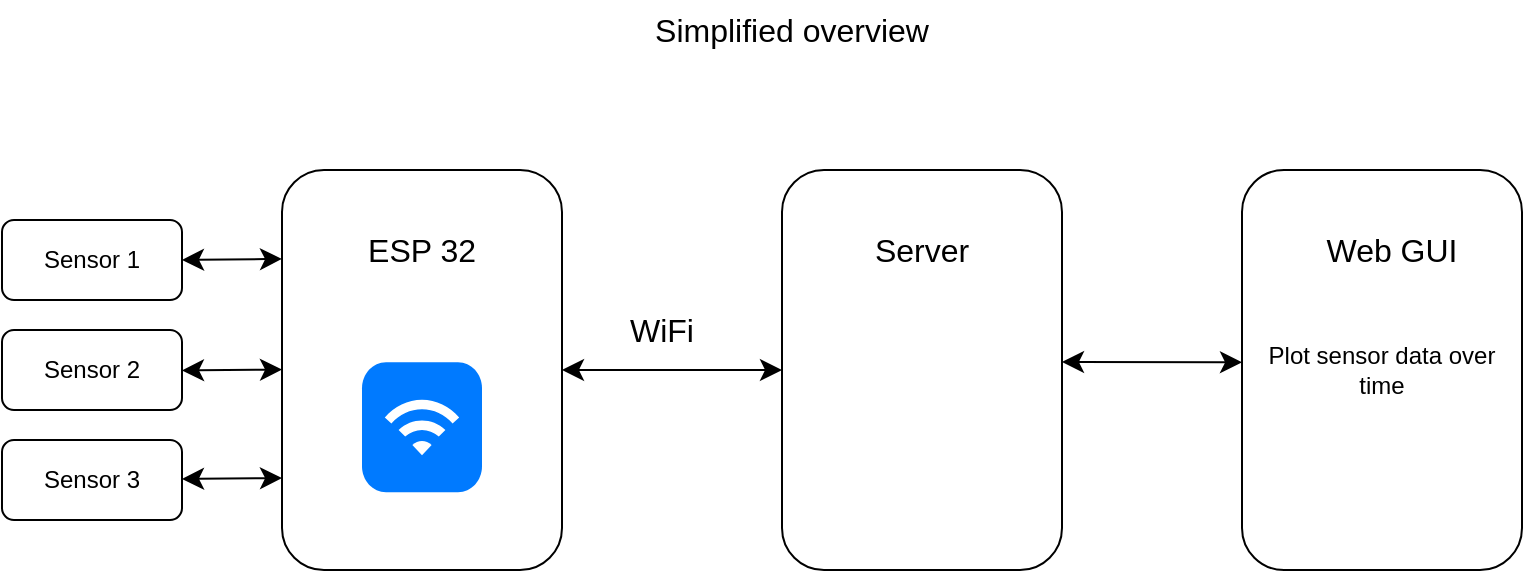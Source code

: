 <mxfile version="28.2.8">
  <diagram name="Page-1" id="c6eMDMYs05y3aS0nyrXy">
    <mxGraphModel dx="878" dy="1078" grid="1" gridSize="10" guides="1" tooltips="1" connect="1" arrows="1" fold="1" page="1" pageScale="1" pageWidth="850" pageHeight="1100" math="0" shadow="0">
      <root>
        <mxCell id="0" />
        <mxCell id="1" parent="0" />
        <mxCell id="zu5dfNaCLDgpixeDggmE-1" value="" style="rounded=1;whiteSpace=wrap;html=1;" parent="1" vertex="1">
          <mxGeometry x="170" y="105" width="140" height="200" as="geometry" />
        </mxCell>
        <mxCell id="zu5dfNaCLDgpixeDggmE-2" value="ESP 32" style="text;strokeColor=none;fillColor=none;html=1;align=center;verticalAlign=middle;whiteSpace=wrap;rounded=0;fontSize=16;" parent="1" vertex="1">
          <mxGeometry x="210" y="130" width="60" height="30" as="geometry" />
        </mxCell>
        <mxCell id="zu5dfNaCLDgpixeDggmE-3" value="Sensor 1" style="rounded=1;whiteSpace=wrap;html=1;" parent="1" vertex="1">
          <mxGeometry x="30" y="130" width="90" height="40" as="geometry" />
        </mxCell>
        <mxCell id="zu5dfNaCLDgpixeDggmE-4" value="Sensor 2" style="rounded=1;whiteSpace=wrap;html=1;" parent="1" vertex="1">
          <mxGeometry x="30" y="185" width="90" height="40" as="geometry" />
        </mxCell>
        <mxCell id="zu5dfNaCLDgpixeDggmE-5" value="Sensor 3" style="rounded=1;whiteSpace=wrap;html=1;" parent="1" vertex="1">
          <mxGeometry x="30" y="240" width="90" height="40" as="geometry" />
        </mxCell>
        <mxCell id="zu5dfNaCLDgpixeDggmE-11" value="" style="endArrow=classic;startArrow=classic;html=1;rounded=0;fontSize=12;startSize=8;endSize=8;curved=1;" parent="1" edge="1">
          <mxGeometry width="50" height="50" relative="1" as="geometry">
            <mxPoint x="120" y="259.47" as="sourcePoint" />
            <mxPoint x="170" y="259" as="targetPoint" />
          </mxGeometry>
        </mxCell>
        <mxCell id="zu5dfNaCLDgpixeDggmE-12" value="" style="endArrow=classic;startArrow=classic;html=1;rounded=0;fontSize=12;startSize=8;endSize=8;curved=1;" parent="1" edge="1">
          <mxGeometry width="50" height="50" relative="1" as="geometry">
            <mxPoint x="120" y="205.21" as="sourcePoint" />
            <mxPoint x="170" y="204.74" as="targetPoint" />
          </mxGeometry>
        </mxCell>
        <mxCell id="zu5dfNaCLDgpixeDggmE-13" value="" style="endArrow=classic;startArrow=classic;html=1;rounded=0;fontSize=12;startSize=8;endSize=8;curved=1;" parent="1" edge="1">
          <mxGeometry width="50" height="50" relative="1" as="geometry">
            <mxPoint x="120" y="149.94" as="sourcePoint" />
            <mxPoint x="170" y="149.47" as="targetPoint" />
          </mxGeometry>
        </mxCell>
        <mxCell id="zu5dfNaCLDgpixeDggmE-14" value="" style="html=1;strokeWidth=1;shadow=0;dashed=0;shape=mxgraph.ios7.misc.wifi;fillColor=#007AFF;strokeColor=none;buttonText=;strokeColor2=#222222;fontColor=#222222;fontSize=8;verticalLabelPosition=bottom;verticalAlign=top;align=center;sketch=0;" parent="1" vertex="1">
          <mxGeometry x="210" y="201.18" width="60" height="65" as="geometry" />
        </mxCell>
        <mxCell id="zu5dfNaCLDgpixeDggmE-19" value="" style="rounded=1;whiteSpace=wrap;html=1;" parent="1" vertex="1">
          <mxGeometry x="420" y="105" width="140" height="200" as="geometry" />
        </mxCell>
        <mxCell id="zu5dfNaCLDgpixeDggmE-20" value="Server" style="text;strokeColor=none;fillColor=none;html=1;align=center;verticalAlign=middle;whiteSpace=wrap;rounded=0;fontSize=16;" parent="1" vertex="1">
          <mxGeometry x="460" y="130" width="60" height="30" as="geometry" />
        </mxCell>
        <mxCell id="zu5dfNaCLDgpixeDggmE-21" value="" style="endArrow=classic;startArrow=classic;html=1;rounded=0;fontSize=12;startSize=8;endSize=8;curved=1;entryX=0;entryY=0.5;entryDx=0;entryDy=0;exitX=1;exitY=0.5;exitDx=0;exitDy=0;" parent="1" source="zu5dfNaCLDgpixeDggmE-1" target="zu5dfNaCLDgpixeDggmE-19" edge="1">
          <mxGeometry width="50" height="50" relative="1" as="geometry">
            <mxPoint x="360" y="220.47" as="sourcePoint" />
            <mxPoint x="410" y="220" as="targetPoint" />
            <Array as="points" />
          </mxGeometry>
        </mxCell>
        <mxCell id="zu5dfNaCLDgpixeDggmE-24" value="&lt;div&gt;WiFi&lt;/div&gt;" style="text;strokeColor=none;fillColor=none;html=1;align=center;verticalAlign=middle;whiteSpace=wrap;rounded=0;fontSize=16;" parent="1" vertex="1">
          <mxGeometry x="330" y="170" width="60" height="30" as="geometry" />
        </mxCell>
        <mxCell id="zu5dfNaCLDgpixeDggmE-25" value="Simplified overview" style="text;strokeColor=none;fillColor=none;html=1;align=center;verticalAlign=middle;whiteSpace=wrap;rounded=0;fontSize=16;" parent="1" vertex="1">
          <mxGeometry x="285" y="20" width="280" height="30" as="geometry" />
        </mxCell>
        <mxCell id="zu5dfNaCLDgpixeDggmE-26" value="Plot sensor data over time" style="rounded=1;whiteSpace=wrap;html=1;" parent="1" vertex="1">
          <mxGeometry x="650" y="105" width="140" height="200" as="geometry" />
        </mxCell>
        <mxCell id="zu5dfNaCLDgpixeDggmE-27" value="Web GUI" style="text;strokeColor=none;fillColor=none;html=1;align=center;verticalAlign=middle;whiteSpace=wrap;rounded=0;fontSize=16;" parent="1" vertex="1">
          <mxGeometry x="680" y="125" width="90" height="40" as="geometry" />
        </mxCell>
        <mxCell id="zu5dfNaCLDgpixeDggmE-28" value="" style="endArrow=classic;startArrow=classic;html=1;rounded=0;fontSize=12;startSize=8;endSize=8;curved=1;entryX=0;entryY=0.5;entryDx=0;entryDy=0;" parent="1" edge="1">
          <mxGeometry width="50" height="50" relative="1" as="geometry">
            <mxPoint x="560" y="201" as="sourcePoint" />
            <mxPoint x="650" y="201.18" as="targetPoint" />
            <Array as="points" />
          </mxGeometry>
        </mxCell>
      </root>
    </mxGraphModel>
  </diagram>
</mxfile>
